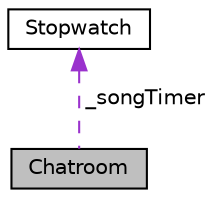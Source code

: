 digraph "Chatroom"
{
 // LATEX_PDF_SIZE
  edge [fontname="Helvetica",fontsize="10",labelfontname="Helvetica",labelfontsize="10"];
  node [fontname="Helvetica",fontsize="10",shape=record];
  Node1 [label="Chatroom",height=0.2,width=0.4,color="black", fillcolor="grey75", style="filled", fontcolor="black",tooltip="Represents a Chatroom that is a conduit between users. Represents a Chatroom that connects Users toge..."];
  Node2 -> Node1 [dir="back",color="darkorchid3",fontsize="10",style="dashed",label=" _songTimer" ,fontname="Helvetica"];
  Node2 [label="Stopwatch",height=0.2,width=0.4,color="black", fillcolor="white", style="filled",URL="$classStopwatch.html",tooltip="A class to mimic Stopwatch functionality from System.Diagnostics in C#/.NET. Used in the keeping of s..."];
}
